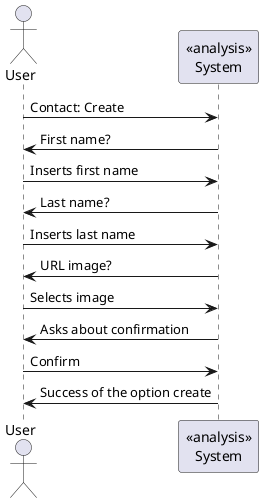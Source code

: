   @startuml doc-files/comments_uc_ssd1_crm_01_01.png
  actor User
  participant "<<analysis>>\nSystem" as s

	User -> s : Contact: Create
    s -> User: First name?
	User -> s: Inserts first name
	s -> User: Last name?
	User -> s: Inserts last name
	s -> User: URL image?
	User -> s: Selects image
	s -> User: Asks about confirmation
	User -> s: Confirm
	s -> User: Success of the option create

  @enduml
